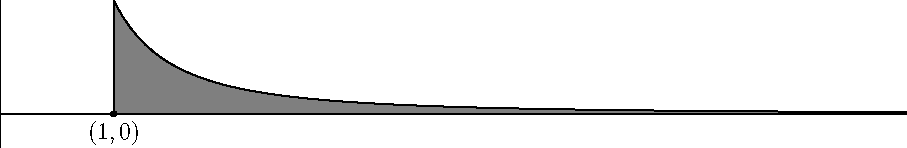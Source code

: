 size(16cm,10cm);
import contour;
import graph;
xaxis();
yaxis();

real f(real x) {return 1/(x^2);}
filldraw((1,0)--(graph(f,1,8))--(8,0)--cycle,grey);

dot("$(1,0)$",(1,0),S);

